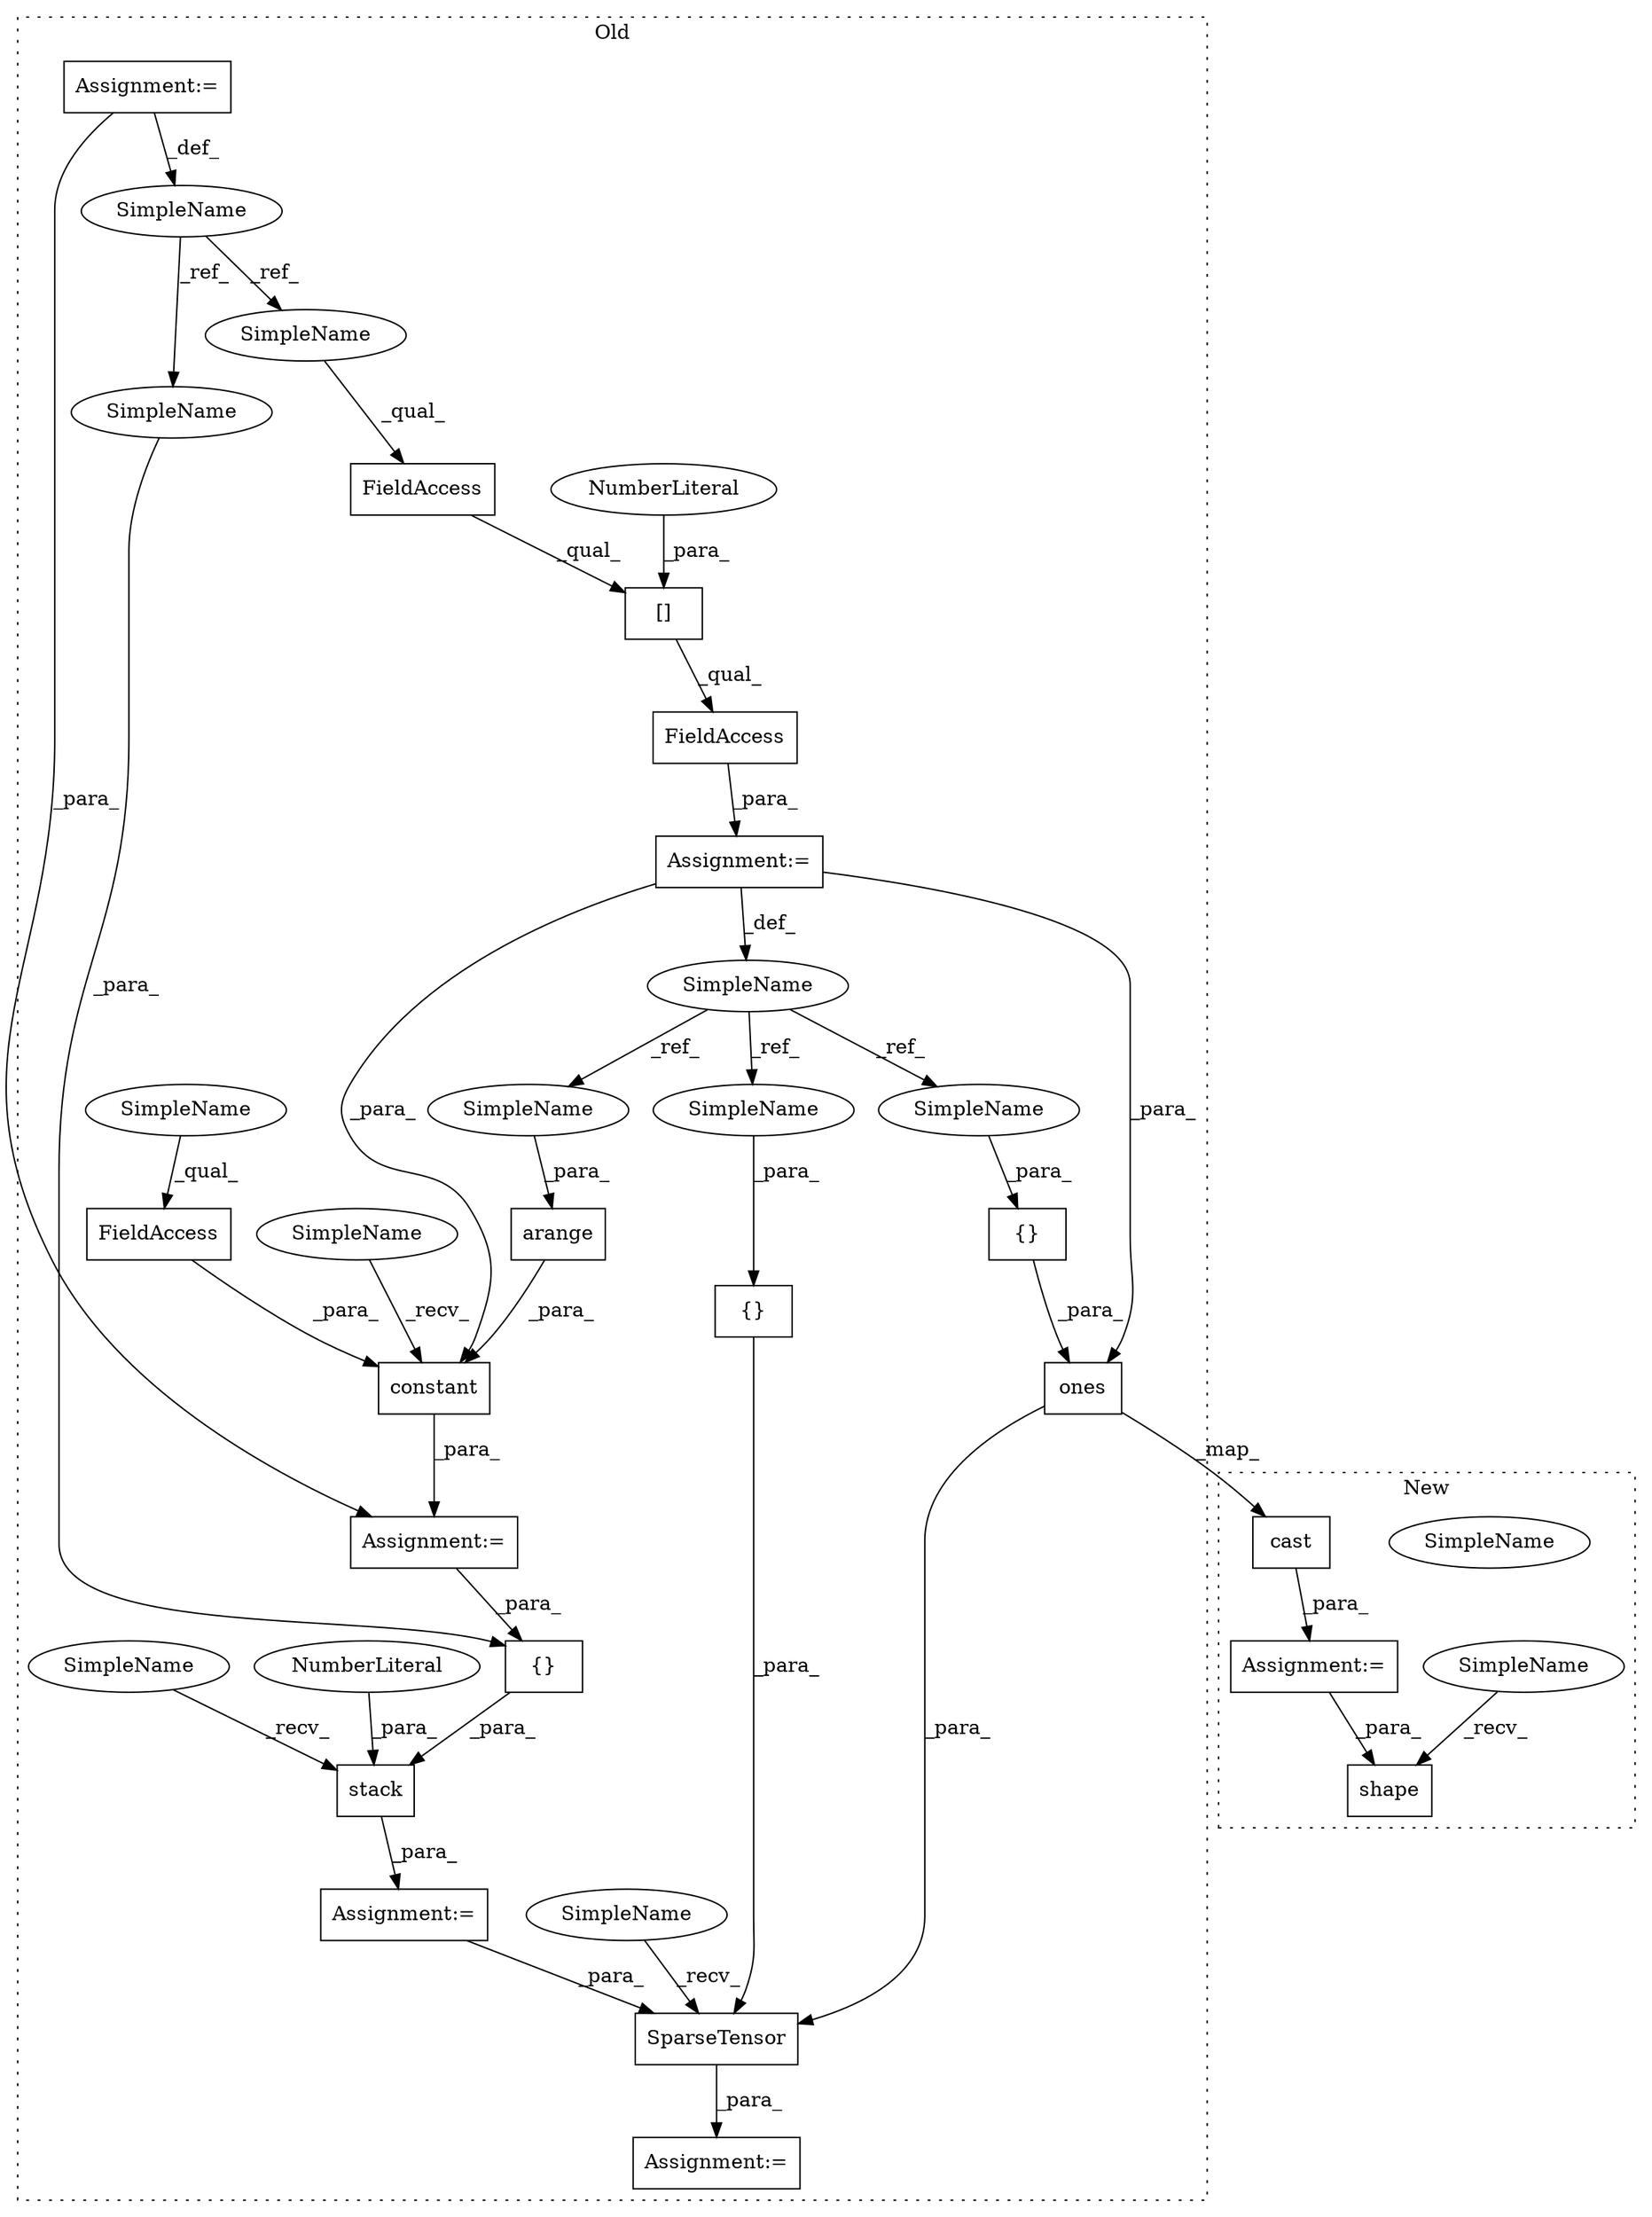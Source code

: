 digraph G {
subgraph cluster0 {
1 [label="arange" a="32" s="6239,6254" l="7,1" shape="box"];
3 [label="{}" a="4" s="6309,6326" l="1,1" shape="box"];
4 [label="stack" a="32" s="6294,6329" l="6,1" shape="box"];
5 [label="NumberLiteral" a="34" s="6328" l="1" shape="ellipse"];
6 [label="constant" a="32" s="6224,6272" l="9,1" shape="box"];
7 [label="SparseTensor" a="32" s="6355,6457" l="13,1" shape="box"];
8 [label="{}" a="4" s="6397,6406" l="1,1" shape="box"];
10 [label="FieldAccess" a="22" s="6256" l="16" shape="box"];
11 [label="{}" a="4" s="6437,6456" l="1,1" shape="box"];
12 [label="ones" a="32" s="6383,6426" l="5,1" shape="box"];
14 [label="SimpleName" a="42" s="6126" l="8" shape="ellipse"];
15 [label="Assignment:=" a="7" s="6134" l="1" shape="box"];
16 [label="FieldAccess" a="22" s="6135" l="27" shape="box"];
17 [label="[]" a="2" s="6135,6155" l="19,1" shape="box"];
18 [label="NumberLiteral" a="34" s="6154" l="1" shape="ellipse"];
19 [label="FieldAccess" a="22" s="6135" l="18" shape="box"];
20 [label="Assignment:=" a="7" s="6212" l="1" shape="box"];
21 [label="Assignment:=" a="7" s="6343" l="1" shape="box"];
22 [label="Assignment:=" a="7" s="6282" l="1" shape="box"];
23 [label="SimpleName" a="42" s="6074" l="12" shape="ellipse"];
24 [label="Assignment:=" a="7" s="5772" l="12" shape="box"];
26 [label="SimpleName" a="42" s="6438" l="8" shape="ellipse"];
27 [label="SimpleName" a="42" s="6246" l="8" shape="ellipse"];
28 [label="SimpleName" a="42" s="6398" l="8" shape="ellipse"];
29 [label="SimpleName" a="42" s="6135" l="12" shape="ellipse"];
30 [label="SimpleName" a="42" s="6314" l="12" shape="ellipse"];
31 [label="SimpleName" a="42" s="6256" l="10" shape="ellipse"];
32 [label="SimpleName" a="42" s="6283" l="10" shape="ellipse"];
33 [label="SimpleName" a="42" s="6344" l="10" shape="ellipse"];
34 [label="SimpleName" a="42" s="6213" l="10" shape="ellipse"];
label = "Old";
style="dotted";
}
subgraph cluster1 {
2 [label="SimpleName" a="42" s="6278" l="10" shape="ellipse"];
9 [label="shape" a="32" s="6289,6305" l="6,1" shape="box"];
13 [label="cast" a="32" s="6198,6232" l="5,1" shape="box"];
25 [label="Assignment:=" a="7" s="6186" l="1" shape="box"];
35 [label="SimpleName" a="42" s="6278" l="10" shape="ellipse"];
label = "New";
style="dotted";
}
1 -> 6 [label="_para_"];
3 -> 4 [label="_para_"];
4 -> 22 [label="_para_"];
5 -> 4 [label="_para_"];
6 -> 20 [label="_para_"];
7 -> 21 [label="_para_"];
8 -> 12 [label="_para_"];
10 -> 6 [label="_para_"];
11 -> 7 [label="_para_"];
12 -> 13 [label="_map_"];
12 -> 7 [label="_para_"];
13 -> 25 [label="_para_"];
14 -> 28 [label="_ref_"];
14 -> 27 [label="_ref_"];
14 -> 26 [label="_ref_"];
15 -> 6 [label="_para_"];
15 -> 14 [label="_def_"];
15 -> 12 [label="_para_"];
16 -> 15 [label="_para_"];
17 -> 16 [label="_qual_"];
18 -> 17 [label="_para_"];
19 -> 17 [label="_qual_"];
20 -> 3 [label="_para_"];
22 -> 7 [label="_para_"];
23 -> 29 [label="_ref_"];
23 -> 30 [label="_ref_"];
24 -> 20 [label="_para_"];
24 -> 23 [label="_def_"];
25 -> 9 [label="_para_"];
26 -> 11 [label="_para_"];
27 -> 1 [label="_para_"];
28 -> 8 [label="_para_"];
29 -> 19 [label="_qual_"];
30 -> 3 [label="_para_"];
31 -> 10 [label="_qual_"];
32 -> 4 [label="_recv_"];
33 -> 7 [label="_recv_"];
34 -> 6 [label="_recv_"];
35 -> 9 [label="_recv_"];
}